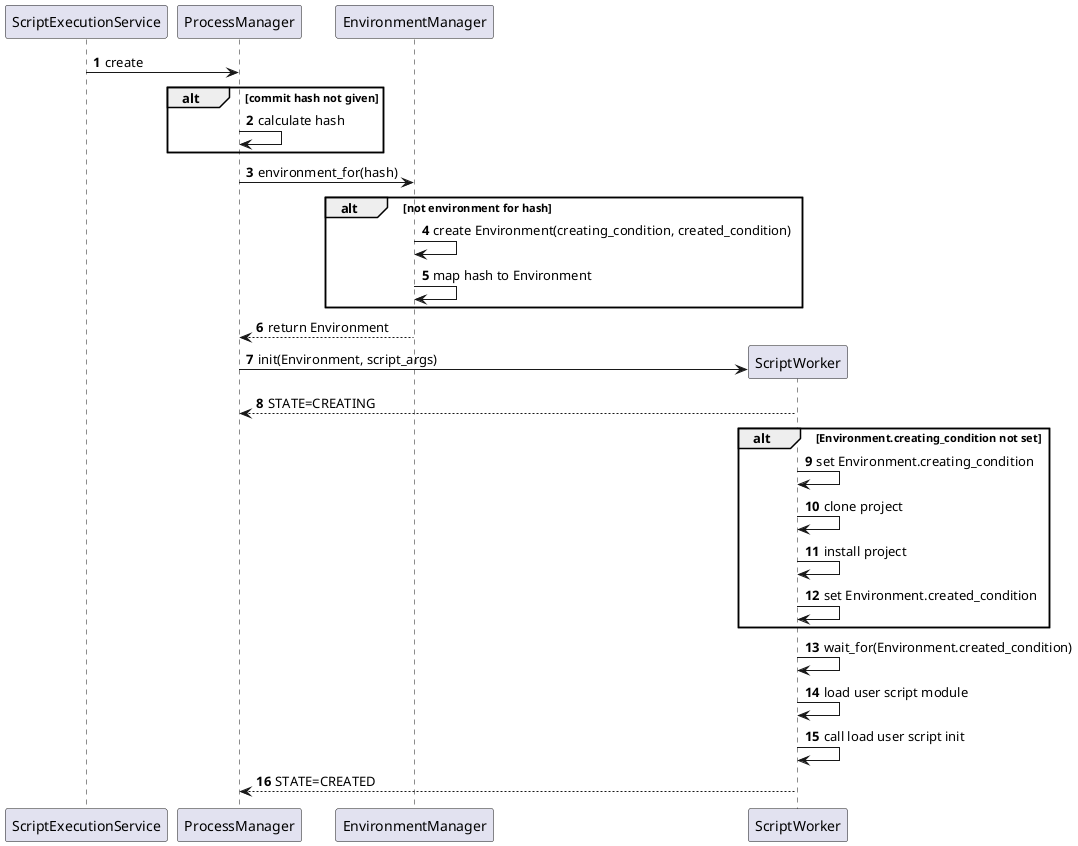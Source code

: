 @startuml
'https://plantuml.com/sequence-diagram

autonumber

ScriptExecutionService -> ProcessManager: create
alt commit hash not given
    ProcessManager -> ProcessManager: calculate hash
end

ProcessManager -> EnvironmentManager: environment_for(hash)
alt not environment for hash
    EnvironmentManager -> EnvironmentManager: create Environment(creating_condition, created_condition)
    EnvironmentManager -> EnvironmentManager: map hash to Environment
end
EnvironmentManager --> ProcessManager: return Environment

create ScriptWorker
ProcessManager -> ScriptWorker: init(Environment, script_args)

ScriptWorker --> ProcessManager: STATE=CREATING
alt Environment.creating_condition not set
    ScriptWorker -> ScriptWorker: set Environment.creating_condition
    ScriptWorker -> ScriptWorker: clone project
    ScriptWorker -> ScriptWorker: install project
    ScriptWorker -> ScriptWorker: set Environment.created_condition
end
ScriptWorker -> ScriptWorker: wait_for(Environment.created_condition)

ScriptWorker -> ScriptWorker: load user script module
ScriptWorker -> ScriptWorker: call load user script init

ScriptWorker --> ProcessManager: STATE=CREATED

@enduml

